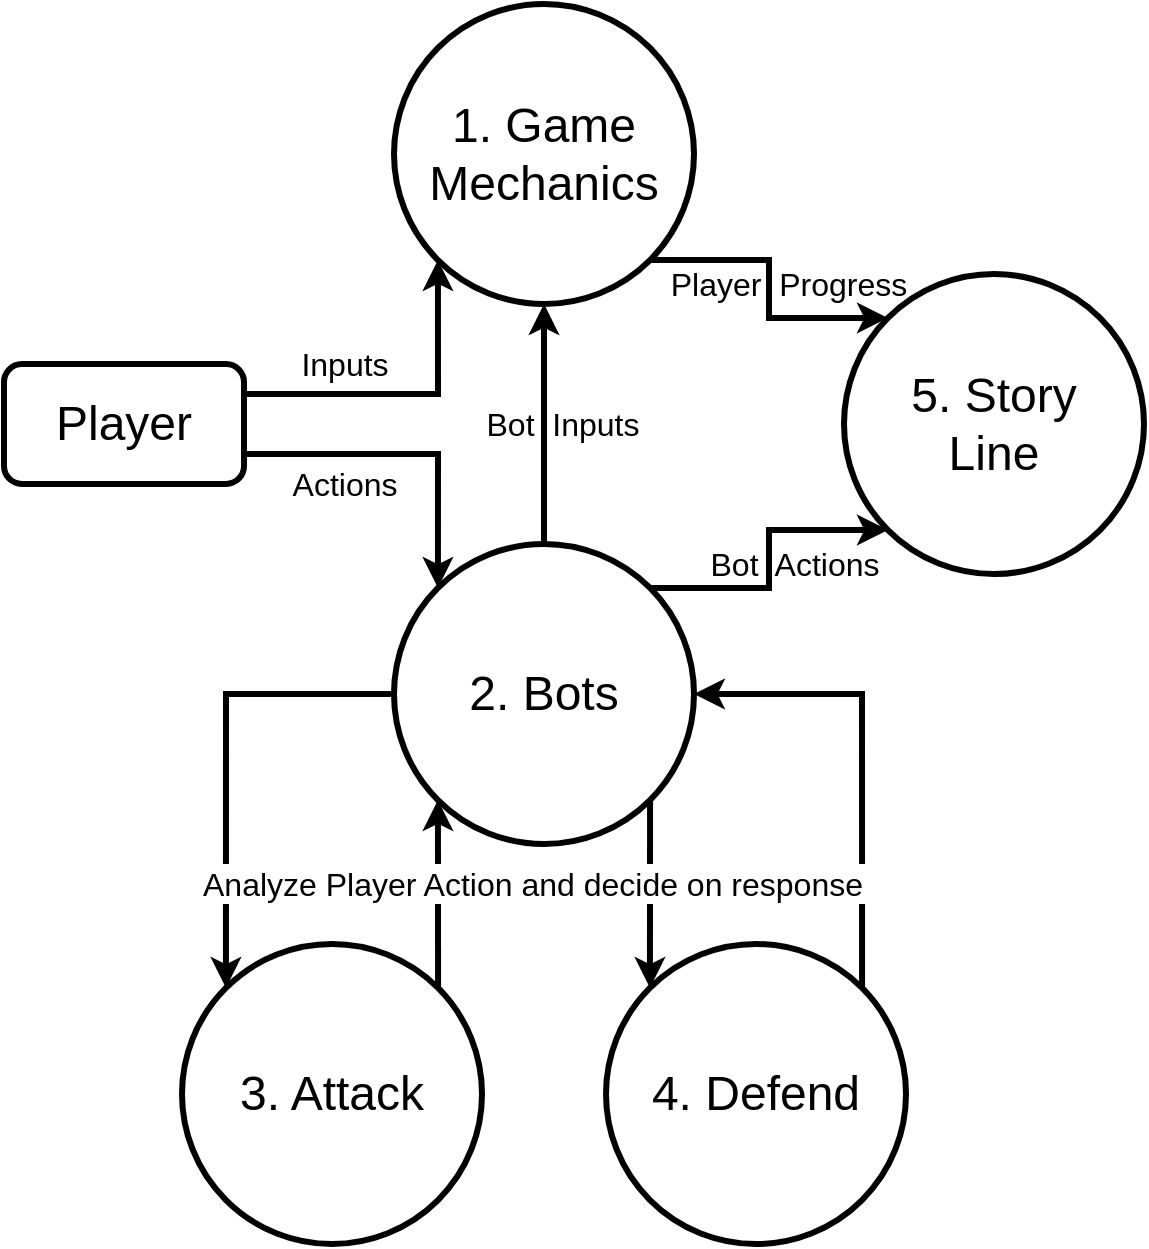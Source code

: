 <mxfile version="16.6.6" type="github">
  <diagram id="B09pvBBURHfXEprRPGeM" name="Page-1">
    <mxGraphModel dx="1335" dy="692" grid="1" gridSize="10" guides="1" tooltips="1" connect="1" arrows="1" fold="1" page="1" pageScale="1" pageWidth="850" pageHeight="1100" math="0" shadow="0">
      <root>
        <mxCell id="0" />
        <mxCell id="1" parent="0" />
        <mxCell id="iOa5tyisQc1u75PW6kNY-36" style="edgeStyle=orthogonalEdgeStyle;rounded=0;orthogonalLoop=1;jettySize=auto;html=1;exitX=1;exitY=0.75;exitDx=0;exitDy=0;entryX=0;entryY=0;entryDx=0;entryDy=0;strokeWidth=3;" edge="1" parent="1" source="iOa5tyisQc1u75PW6kNY-2" target="iOa5tyisQc1u75PW6kNY-21">
          <mxGeometry relative="1" as="geometry" />
        </mxCell>
        <mxCell id="iOa5tyisQc1u75PW6kNY-37" style="edgeStyle=orthogonalEdgeStyle;rounded=0;orthogonalLoop=1;jettySize=auto;html=1;exitX=1;exitY=0.25;exitDx=0;exitDy=0;entryX=0;entryY=1;entryDx=0;entryDy=0;strokeWidth=3;" edge="1" parent="1" source="iOa5tyisQc1u75PW6kNY-2" target="iOa5tyisQc1u75PW6kNY-8">
          <mxGeometry relative="1" as="geometry" />
        </mxCell>
        <mxCell id="iOa5tyisQc1u75PW6kNY-2" value="Player" style="rounded=1;whiteSpace=wrap;html=1;fontSize=24;strokeWidth=3;" vertex="1" parent="1">
          <mxGeometry x="80" y="430" width="120" height="60" as="geometry" />
        </mxCell>
        <mxCell id="iOa5tyisQc1u75PW6kNY-47" style="edgeStyle=orthogonalEdgeStyle;rounded=0;orthogonalLoop=1;jettySize=auto;html=1;exitX=1;exitY=1;exitDx=0;exitDy=0;entryX=0;entryY=0;entryDx=0;entryDy=0;strokeWidth=3;" edge="1" parent="1" source="iOa5tyisQc1u75PW6kNY-8" target="iOa5tyisQc1u75PW6kNY-23">
          <mxGeometry relative="1" as="geometry" />
        </mxCell>
        <mxCell id="iOa5tyisQc1u75PW6kNY-8" value="1. Game Mechanics" style="ellipse;whiteSpace=wrap;html=1;aspect=fixed;fontSize=24;strokeWidth=3;" vertex="1" parent="1">
          <mxGeometry x="275" y="250" width="150" height="150" as="geometry" />
        </mxCell>
        <mxCell id="iOa5tyisQc1u75PW6kNY-41" style="edgeStyle=orthogonalEdgeStyle;rounded=0;orthogonalLoop=1;jettySize=auto;html=1;exitX=0;exitY=0.5;exitDx=0;exitDy=0;entryX=0;entryY=0;entryDx=0;entryDy=0;strokeWidth=3;" edge="1" parent="1" source="iOa5tyisQc1u75PW6kNY-21" target="iOa5tyisQc1u75PW6kNY-28">
          <mxGeometry relative="1" as="geometry" />
        </mxCell>
        <mxCell id="iOa5tyisQc1u75PW6kNY-43" style="edgeStyle=orthogonalEdgeStyle;rounded=0;orthogonalLoop=1;jettySize=auto;html=1;exitX=1;exitY=1;exitDx=0;exitDy=0;entryX=0;entryY=0;entryDx=0;entryDy=0;strokeWidth=3;" edge="1" parent="1" source="iOa5tyisQc1u75PW6kNY-21" target="iOa5tyisQc1u75PW6kNY-29">
          <mxGeometry relative="1" as="geometry" />
        </mxCell>
        <mxCell id="iOa5tyisQc1u75PW6kNY-46" style="edgeStyle=orthogonalEdgeStyle;rounded=0;orthogonalLoop=1;jettySize=auto;html=1;exitX=1;exitY=0;exitDx=0;exitDy=0;entryX=0;entryY=1;entryDx=0;entryDy=0;strokeWidth=3;" edge="1" parent="1" source="iOa5tyisQc1u75PW6kNY-21" target="iOa5tyisQc1u75PW6kNY-23">
          <mxGeometry relative="1" as="geometry" />
        </mxCell>
        <mxCell id="iOa5tyisQc1u75PW6kNY-52" style="edgeStyle=orthogonalEdgeStyle;rounded=0;orthogonalLoop=1;jettySize=auto;html=1;exitX=0.5;exitY=0;exitDx=0;exitDy=0;entryX=0.5;entryY=1;entryDx=0;entryDy=0;fontSize=16;strokeWidth=3;" edge="1" parent="1" source="iOa5tyisQc1u75PW6kNY-21" target="iOa5tyisQc1u75PW6kNY-8">
          <mxGeometry relative="1" as="geometry" />
        </mxCell>
        <mxCell id="iOa5tyisQc1u75PW6kNY-21" value="2. Bots" style="ellipse;whiteSpace=wrap;html=1;aspect=fixed;fontSize=24;strokeWidth=3;" vertex="1" parent="1">
          <mxGeometry x="275" y="520" width="150" height="150" as="geometry" />
        </mxCell>
        <mxCell id="iOa5tyisQc1u75PW6kNY-23" value="&lt;div&gt;5. Story&lt;/div&gt;&lt;div&gt;Line&lt;br&gt;&lt;/div&gt;" style="ellipse;whiteSpace=wrap;html=1;aspect=fixed;fontSize=24;strokeWidth=3;" vertex="1" parent="1">
          <mxGeometry x="500" y="385" width="150" height="150" as="geometry" />
        </mxCell>
        <mxCell id="iOa5tyisQc1u75PW6kNY-42" style="edgeStyle=orthogonalEdgeStyle;rounded=0;orthogonalLoop=1;jettySize=auto;html=1;exitX=1;exitY=0;exitDx=0;exitDy=0;entryX=0;entryY=1;entryDx=0;entryDy=0;strokeWidth=3;" edge="1" parent="1" source="iOa5tyisQc1u75PW6kNY-28" target="iOa5tyisQc1u75PW6kNY-21">
          <mxGeometry relative="1" as="geometry" />
        </mxCell>
        <mxCell id="iOa5tyisQc1u75PW6kNY-28" value="3. Attack" style="ellipse;whiteSpace=wrap;html=1;aspect=fixed;fontSize=24;strokeWidth=3;" vertex="1" parent="1">
          <mxGeometry x="169" y="720" width="150" height="150" as="geometry" />
        </mxCell>
        <mxCell id="iOa5tyisQc1u75PW6kNY-45" style="edgeStyle=orthogonalEdgeStyle;rounded=0;orthogonalLoop=1;jettySize=auto;html=1;exitX=1;exitY=0;exitDx=0;exitDy=0;entryX=1;entryY=0.5;entryDx=0;entryDy=0;strokeWidth=3;" edge="1" parent="1" source="iOa5tyisQc1u75PW6kNY-29" target="iOa5tyisQc1u75PW6kNY-21">
          <mxGeometry relative="1" as="geometry" />
        </mxCell>
        <mxCell id="iOa5tyisQc1u75PW6kNY-29" value="4. Defend" style="ellipse;whiteSpace=wrap;html=1;aspect=fixed;fontSize=24;strokeWidth=3;" vertex="1" parent="1">
          <mxGeometry x="381" y="720" width="150" height="150" as="geometry" />
        </mxCell>
        <mxCell id="iOa5tyisQc1u75PW6kNY-50" value="Inputs" style="text;html=1;align=center;verticalAlign=middle;resizable=0;points=[];autosize=1;strokeColor=none;fillColor=none;fontSize=16;" vertex="1" parent="1">
          <mxGeometry x="220" y="420" width="60" height="20" as="geometry" />
        </mxCell>
        <mxCell id="iOa5tyisQc1u75PW6kNY-51" value="Actions" style="text;html=1;align=center;verticalAlign=middle;resizable=0;points=[];autosize=1;strokeColor=none;fillColor=none;fontSize=16;" vertex="1" parent="1">
          <mxGeometry x="215" y="480" width="70" height="20" as="geometry" />
        </mxCell>
        <mxCell id="iOa5tyisQc1u75PW6kNY-53" value="Bot&amp;nbsp; Inputs" style="text;html=1;align=center;verticalAlign=middle;resizable=0;points=[];autosize=1;strokeColor=none;fillColor=none;fontSize=16;" vertex="1" parent="1">
          <mxGeometry x="314" y="450" width="90" height="20" as="geometry" />
        </mxCell>
        <mxCell id="iOa5tyisQc1u75PW6kNY-54" value="Player&amp;nbsp; Progress" style="text;html=1;align=center;verticalAlign=middle;resizable=0;points=[];autosize=1;strokeColor=none;fillColor=none;fontSize=16;" vertex="1" parent="1">
          <mxGeometry x="407" y="380" width="130" height="20" as="geometry" />
        </mxCell>
        <mxCell id="iOa5tyisQc1u75PW6kNY-55" value="Bot&amp;nbsp; Actions" style="text;html=1;align=center;verticalAlign=middle;resizable=0;points=[];autosize=1;strokeColor=none;fillColor=none;fontSize=16;" vertex="1" parent="1">
          <mxGeometry x="425" y="520" width="100" height="20" as="geometry" />
        </mxCell>
        <mxCell id="iOa5tyisQc1u75PW6kNY-56" value="Analyze Player Action and decide on response" style="text;html=1;align=center;verticalAlign=middle;resizable=0;points=[];autosize=1;strokeColor=none;fillColor=default;fontSize=16;" vertex="1" parent="1">
          <mxGeometry x="169" y="680" width="350" height="20" as="geometry" />
        </mxCell>
      </root>
    </mxGraphModel>
  </diagram>
</mxfile>
